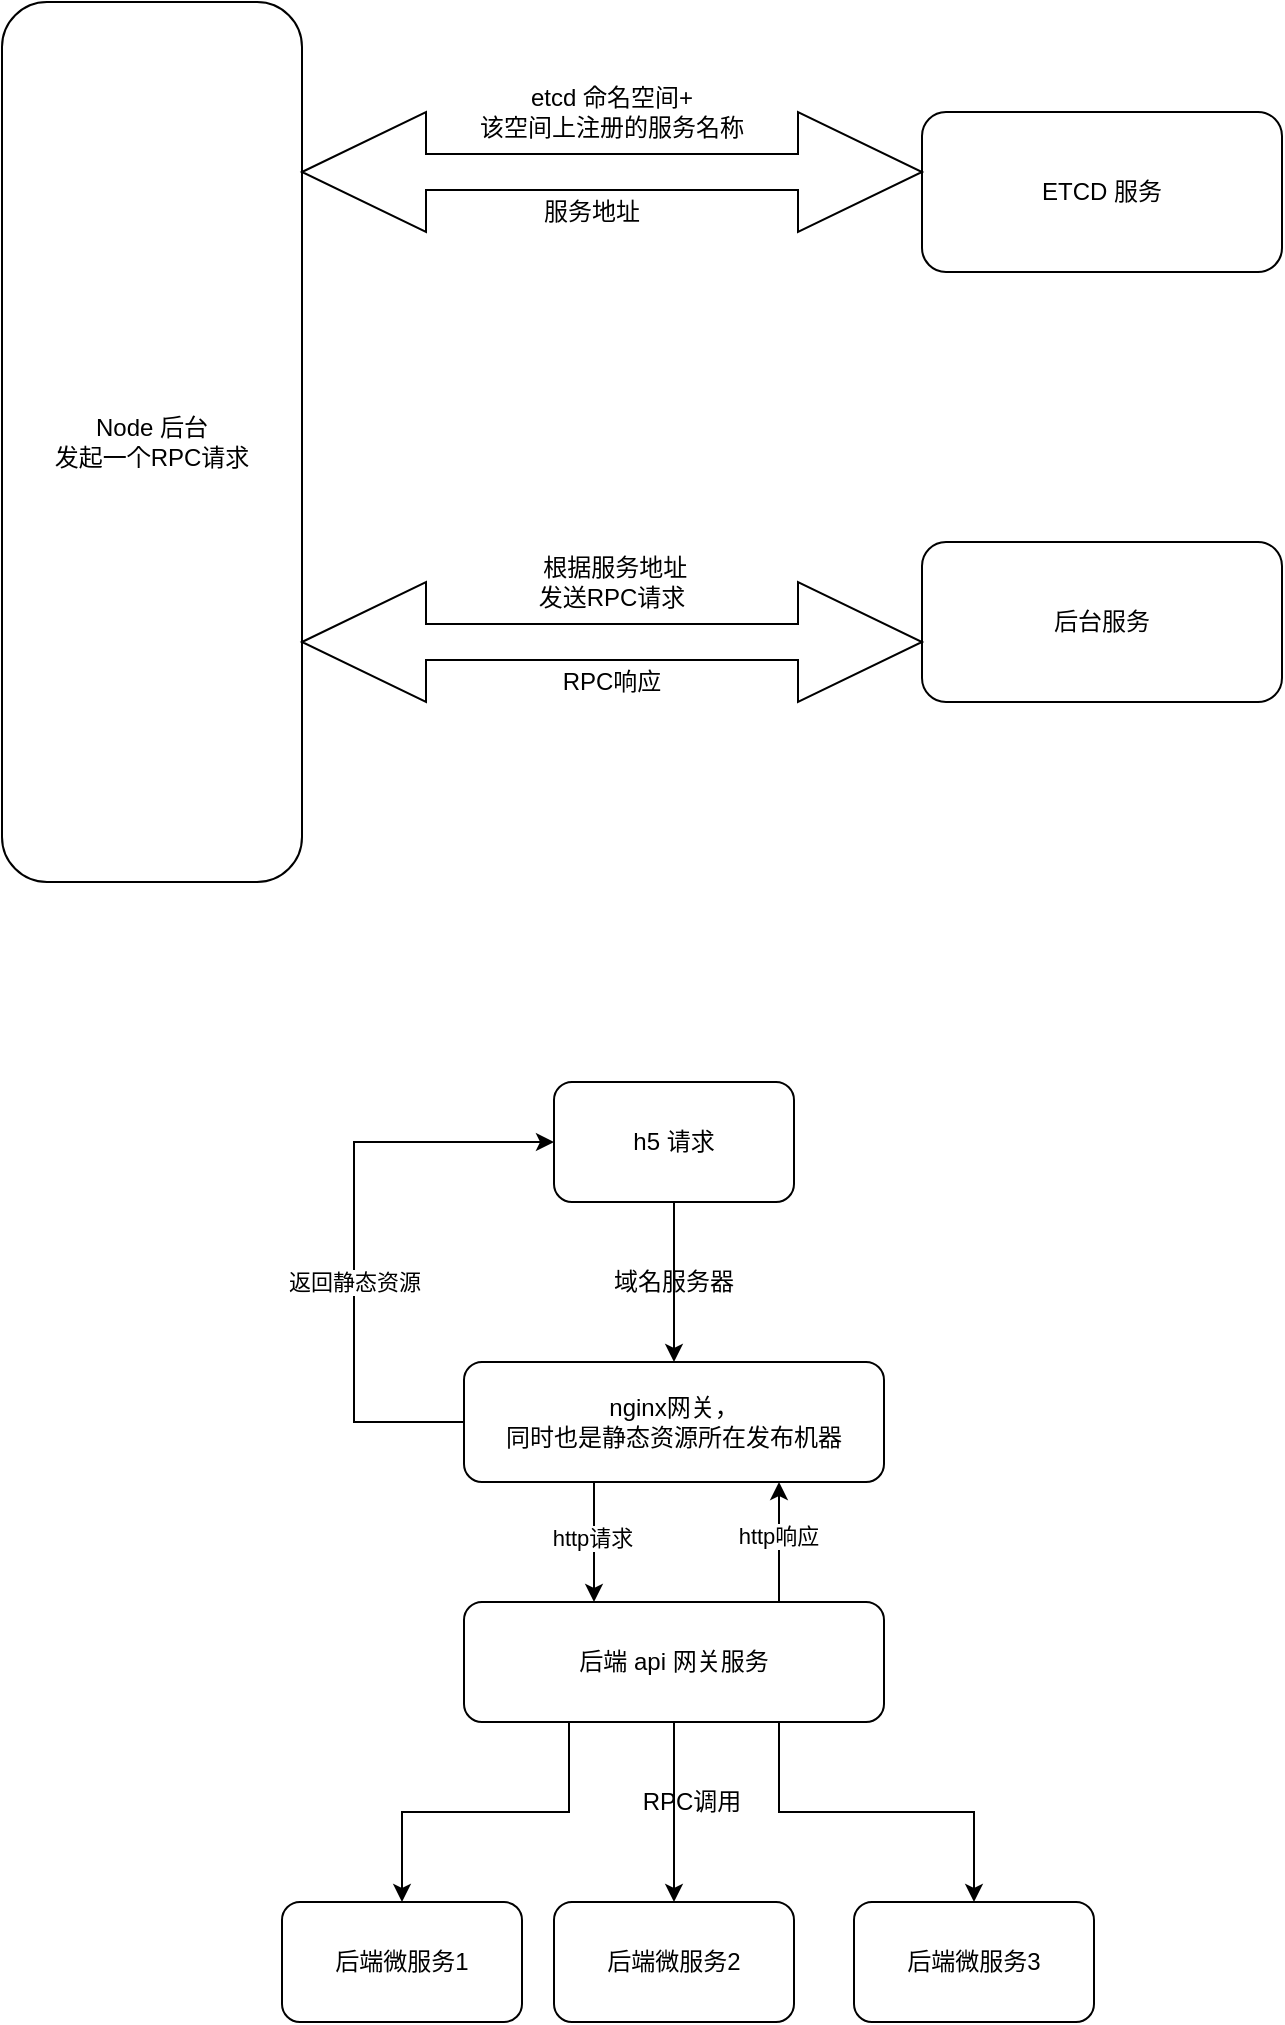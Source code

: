 <mxfile version="14.2.9" type="github">
  <diagram id="KGO9RCgu3UFrPwI6bHZ9" name="Page-1">
    <mxGraphModel dx="1172" dy="741" grid="1" gridSize="10" guides="1" tooltips="1" connect="1" arrows="1" fold="1" page="1" pageScale="1" pageWidth="827" pageHeight="1169" math="0" shadow="0">
      <root>
        <mxCell id="0" />
        <mxCell id="1" parent="0" />
        <mxCell id="x-1Xr5X_kJv5rw9ZrKIV-71" value="Node 后台&lt;br&gt;发起一个RPC请求" style="rounded=1;whiteSpace=wrap;html=1;" parent="1" vertex="1">
          <mxGeometry x="94" y="70" width="150" height="440" as="geometry" />
        </mxCell>
        <mxCell id="x-1Xr5X_kJv5rw9ZrKIV-72" value="ETCD 服务" style="rounded=1;whiteSpace=wrap;html=1;" parent="1" vertex="1">
          <mxGeometry x="554" y="125" width="180" height="80" as="geometry" />
        </mxCell>
        <mxCell id="x-1Xr5X_kJv5rw9ZrKIV-76" value="" style="shape=doubleArrow;whiteSpace=wrap;html=1;" parent="1" vertex="1">
          <mxGeometry x="244" y="125" width="310" height="60" as="geometry" />
        </mxCell>
        <mxCell id="x-1Xr5X_kJv5rw9ZrKIV-78" value="etcd 命名空间+&lt;br&gt;该空间上注册的服务名称" style="text;html=1;strokeColor=none;fillColor=none;align=center;verticalAlign=middle;whiteSpace=wrap;rounded=0;" parent="1" vertex="1">
          <mxGeometry x="304" y="120" width="190" height="10" as="geometry" />
        </mxCell>
        <mxCell id="x-1Xr5X_kJv5rw9ZrKIV-79" value="服务地址" style="text;html=1;strokeColor=none;fillColor=none;align=center;verticalAlign=middle;whiteSpace=wrap;rounded=0;" parent="1" vertex="1">
          <mxGeometry x="334" y="165" width="110" height="20" as="geometry" />
        </mxCell>
        <mxCell id="x-1Xr5X_kJv5rw9ZrKIV-80" value="后台服务" style="rounded=1;whiteSpace=wrap;html=1;" parent="1" vertex="1">
          <mxGeometry x="554" y="340" width="180" height="80" as="geometry" />
        </mxCell>
        <mxCell id="x-1Xr5X_kJv5rw9ZrKIV-81" value="" style="shape=doubleArrow;whiteSpace=wrap;html=1;" parent="1" vertex="1">
          <mxGeometry x="244" y="360" width="310" height="60" as="geometry" />
        </mxCell>
        <mxCell id="x-1Xr5X_kJv5rw9ZrKIV-82" value="&amp;nbsp;根据服务地址&lt;br&gt;发送RPC请求" style="text;html=1;strokeColor=none;fillColor=none;align=center;verticalAlign=middle;whiteSpace=wrap;rounded=0;" parent="1" vertex="1">
          <mxGeometry x="329" y="340" width="140" height="40" as="geometry" />
        </mxCell>
        <mxCell id="x-1Xr5X_kJv5rw9ZrKIV-83" value="RPC响应" style="text;html=1;strokeColor=none;fillColor=none;align=center;verticalAlign=middle;whiteSpace=wrap;rounded=0;" parent="1" vertex="1">
          <mxGeometry x="354" y="400" width="90" height="20" as="geometry" />
        </mxCell>
        <mxCell id="jWdivI3Rdq9qjJ7Igxuj-3" value="" style="edgeStyle=orthogonalEdgeStyle;rounded=0;orthogonalLoop=1;jettySize=auto;html=1;" edge="1" parent="1" source="jWdivI3Rdq9qjJ7Igxuj-1" target="jWdivI3Rdq9qjJ7Igxuj-2">
          <mxGeometry relative="1" as="geometry" />
        </mxCell>
        <mxCell id="jWdivI3Rdq9qjJ7Igxuj-1" value="h5 请求" style="rounded=1;whiteSpace=wrap;html=1;" vertex="1" parent="1">
          <mxGeometry x="370" y="610" width="120" height="60" as="geometry" />
        </mxCell>
        <mxCell id="jWdivI3Rdq9qjJ7Igxuj-6" value="" style="edgeStyle=orthogonalEdgeStyle;rounded=0;orthogonalLoop=1;jettySize=auto;html=1;" edge="1" parent="1" source="jWdivI3Rdq9qjJ7Igxuj-2" target="jWdivI3Rdq9qjJ7Igxuj-5">
          <mxGeometry relative="1" as="geometry">
            <Array as="points">
              <mxPoint x="390" y="820" />
              <mxPoint x="390" y="820" />
            </Array>
          </mxGeometry>
        </mxCell>
        <mxCell id="jWdivI3Rdq9qjJ7Igxuj-20" value="http请求" style="edgeLabel;html=1;align=center;verticalAlign=middle;resizable=0;points=[];" vertex="1" connectable="0" parent="jWdivI3Rdq9qjJ7Igxuj-6">
          <mxGeometry x="-0.067" y="-1" relative="1" as="geometry">
            <mxPoint as="offset" />
          </mxGeometry>
        </mxCell>
        <mxCell id="jWdivI3Rdq9qjJ7Igxuj-18" style="edgeStyle=orthogonalEdgeStyle;rounded=0;orthogonalLoop=1;jettySize=auto;html=1;exitX=0;exitY=0.5;exitDx=0;exitDy=0;entryX=0;entryY=0.5;entryDx=0;entryDy=0;" edge="1" parent="1" source="jWdivI3Rdq9qjJ7Igxuj-2" target="jWdivI3Rdq9qjJ7Igxuj-1">
          <mxGeometry relative="1" as="geometry">
            <Array as="points">
              <mxPoint x="270" y="780" />
              <mxPoint x="270" y="640" />
            </Array>
          </mxGeometry>
        </mxCell>
        <mxCell id="jWdivI3Rdq9qjJ7Igxuj-19" value="返回静态资源" style="edgeLabel;html=1;align=center;verticalAlign=middle;resizable=0;points=[];" vertex="1" connectable="0" parent="jWdivI3Rdq9qjJ7Igxuj-18">
          <mxGeometry x="-0.374" relative="1" as="geometry">
            <mxPoint y="-33" as="offset" />
          </mxGeometry>
        </mxCell>
        <mxCell id="jWdivI3Rdq9qjJ7Igxuj-2" value="nginx网关，&lt;br&gt;同时也是静态资源所在发布机器" style="whiteSpace=wrap;html=1;rounded=1;" vertex="1" parent="1">
          <mxGeometry x="325" y="750" width="210" height="60" as="geometry" />
        </mxCell>
        <mxCell id="jWdivI3Rdq9qjJ7Igxuj-4" value="域名服务器" style="text;html=1;strokeColor=none;fillColor=none;align=center;verticalAlign=middle;whiteSpace=wrap;rounded=0;" vertex="1" parent="1">
          <mxGeometry x="380" y="700" width="100" height="20" as="geometry" />
        </mxCell>
        <mxCell id="jWdivI3Rdq9qjJ7Igxuj-10" style="edgeStyle=orthogonalEdgeStyle;rounded=0;orthogonalLoop=1;jettySize=auto;html=1;exitX=0.25;exitY=1;exitDx=0;exitDy=0;entryX=0.5;entryY=0;entryDx=0;entryDy=0;" edge="1" parent="1" source="jWdivI3Rdq9qjJ7Igxuj-5" target="jWdivI3Rdq9qjJ7Igxuj-7">
          <mxGeometry relative="1" as="geometry" />
        </mxCell>
        <mxCell id="jWdivI3Rdq9qjJ7Igxuj-11" style="edgeStyle=orthogonalEdgeStyle;rounded=0;orthogonalLoop=1;jettySize=auto;html=1;exitX=0.5;exitY=1;exitDx=0;exitDy=0;entryX=0.5;entryY=0;entryDx=0;entryDy=0;" edge="1" parent="1" source="jWdivI3Rdq9qjJ7Igxuj-5" target="jWdivI3Rdq9qjJ7Igxuj-8">
          <mxGeometry relative="1" as="geometry">
            <mxPoint x="430" y="980" as="sourcePoint" />
          </mxGeometry>
        </mxCell>
        <mxCell id="jWdivI3Rdq9qjJ7Igxuj-13" style="edgeStyle=orthogonalEdgeStyle;rounded=0;orthogonalLoop=1;jettySize=auto;html=1;exitX=0.75;exitY=1;exitDx=0;exitDy=0;entryX=0.5;entryY=0;entryDx=0;entryDy=0;" edge="1" parent="1" source="jWdivI3Rdq9qjJ7Igxuj-5" target="jWdivI3Rdq9qjJ7Igxuj-9">
          <mxGeometry relative="1" as="geometry" />
        </mxCell>
        <mxCell id="jWdivI3Rdq9qjJ7Igxuj-21" style="edgeStyle=orthogonalEdgeStyle;rounded=0;orthogonalLoop=1;jettySize=auto;html=1;exitX=0.75;exitY=0;exitDx=0;exitDy=0;entryX=0.75;entryY=1;entryDx=0;entryDy=0;" edge="1" parent="1" source="jWdivI3Rdq9qjJ7Igxuj-5" target="jWdivI3Rdq9qjJ7Igxuj-2">
          <mxGeometry relative="1" as="geometry" />
        </mxCell>
        <mxCell id="jWdivI3Rdq9qjJ7Igxuj-22" value="http响应" style="edgeLabel;html=1;align=center;verticalAlign=middle;resizable=0;points=[];" vertex="1" connectable="0" parent="jWdivI3Rdq9qjJ7Igxuj-21">
          <mxGeometry x="0.1" y="2" relative="1" as="geometry">
            <mxPoint x="1" as="offset" />
          </mxGeometry>
        </mxCell>
        <mxCell id="jWdivI3Rdq9qjJ7Igxuj-5" value="后端 api 网关服务" style="whiteSpace=wrap;html=1;rounded=1;" vertex="1" parent="1">
          <mxGeometry x="325" y="870" width="210" height="60" as="geometry" />
        </mxCell>
        <mxCell id="jWdivI3Rdq9qjJ7Igxuj-7" value="后端微服务1" style="rounded=1;whiteSpace=wrap;html=1;" vertex="1" parent="1">
          <mxGeometry x="234" y="1020" width="120" height="60" as="geometry" />
        </mxCell>
        <mxCell id="jWdivI3Rdq9qjJ7Igxuj-8" value="&lt;span&gt;后端微服务2&lt;/span&gt;" style="rounded=1;whiteSpace=wrap;html=1;" vertex="1" parent="1">
          <mxGeometry x="370" y="1020" width="120" height="60" as="geometry" />
        </mxCell>
        <mxCell id="jWdivI3Rdq9qjJ7Igxuj-9" value="&lt;span&gt;后端微服务3&lt;/span&gt;" style="rounded=1;whiteSpace=wrap;html=1;" vertex="1" parent="1">
          <mxGeometry x="520" y="1020" width="120" height="60" as="geometry" />
        </mxCell>
        <mxCell id="jWdivI3Rdq9qjJ7Igxuj-16" value="RPC调用" style="text;html=1;strokeColor=none;fillColor=none;align=center;verticalAlign=middle;whiteSpace=wrap;rounded=0;" vertex="1" parent="1">
          <mxGeometry x="409" y="960" width="60" height="20" as="geometry" />
        </mxCell>
      </root>
    </mxGraphModel>
  </diagram>
</mxfile>
